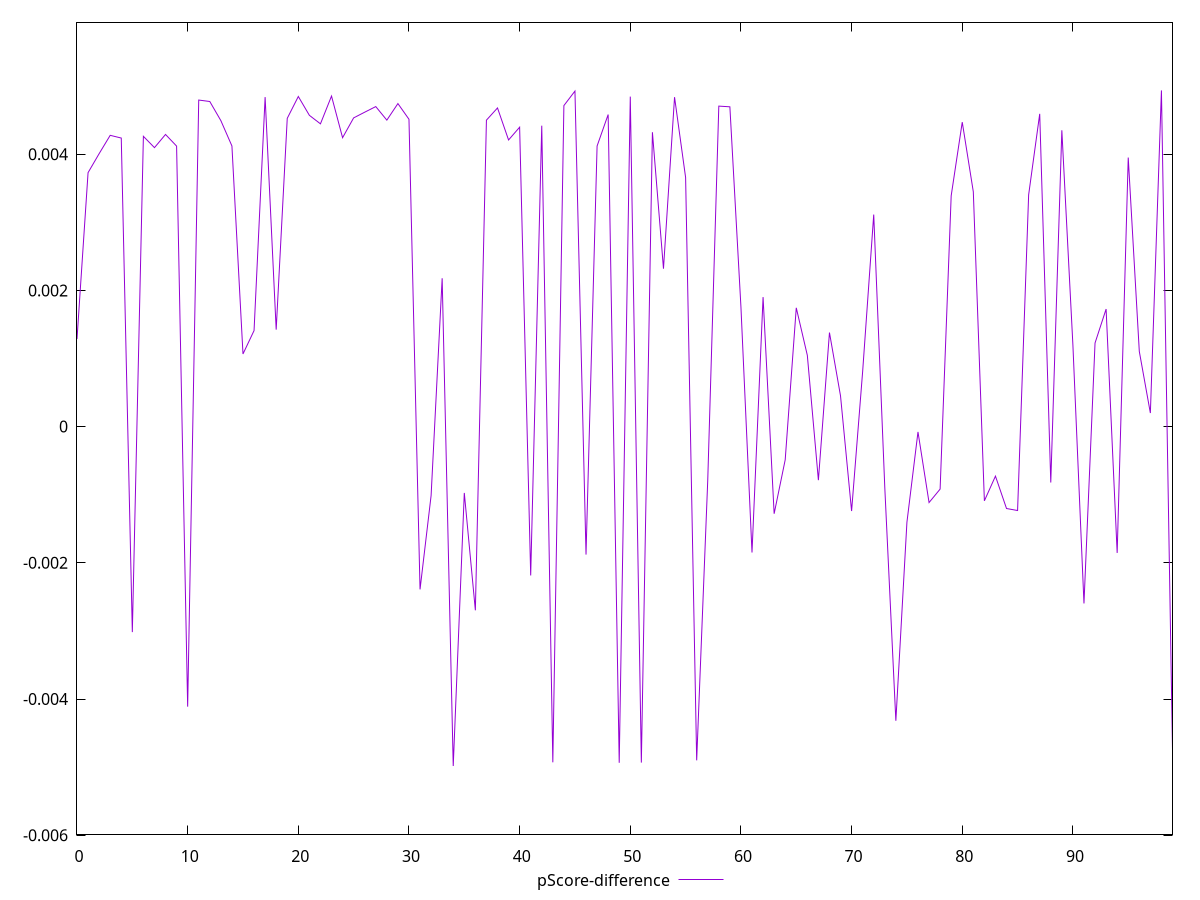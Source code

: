 reset

$pScoreDifference <<EOF
0 0.0012859787158919778
1 0.003728761661947355
2 0.004007253806842526
3 0.004276587901699158
4 0.004236605171758057
5 -0.003016524940752441
6 0.004261875337999599
7 0.004095712113384997
8 0.0042893296912548395
9 0.004118223926039
10 -0.004110874894154626
11 0.004794422108552854
12 0.004773017235218391
13 0.00449232838235325
14 0.00412024854140336
15 0.0010665634384864342
16 0.0014098110821931797
17 0.004837862590348241
18 0.0014240154999290988
19 0.004525713631269079
20 0.0048466116992255115
21 0.004570006501232626
22 0.004445213191319186
23 0.00485284961878818
24 0.004241686067959605
25 0.004532675434926192
26 0.004616172775159688
27 0.004698433007675251
28 0.004499561631417293
29 0.004742707681940073
30 0.004512201500151858
31 -0.002389841100440826
32 -0.001012275155628628
33 0.002178154023781631
34 -0.004982597250163701
35 -0.0009735693047340233
36 -0.0026965973158393775
37 0.00449922479437892
38 0.004678298265409997
39 0.004208371831568747
40 0.004395777389770594
41 -0.0021844938144696124
42 0.004417867517585328
43 -0.0049281827234285425
44 0.004713155359621579
45 0.004926145585642083
46 -0.0018788446085163946
47 0.004119458233292406
48 0.00458153460866606
49 -0.00493522854755446
50 0.0048445752461581115
51 -0.004932850445173886
52 0.004322263171036234
53 0.0023186821914196187
54 0.004836889082760476
55 0.0036571902665867295
56 -0.004899409554160017
57 -0.0007903041869914418
58 0.004705420163686358
59 0.004695280299417348
60 0.0017575989992039132
61 -0.0018479622055552758
62 0.0019016465002427152
63 -0.0012787576039251514
64 -0.000487436798730867
65 0.001744249008487686
66 0.00104651778448972
67 -0.0007862506602726027
68 0.0013808741281008396
69 0.00045055472247002015
70 -0.0012394700750389953
71 0.0008115174473484199
72 0.003112853483162703
73 -0.0008941199334931982
74 -0.004318483243707871
75 -0.001404226509065909
76 -0.0000776619541923429
77 -0.0011147314918148465
78 -0.0009170531251115888
79 0.003389198917273961
80 0.004470329937403261
81 0.0034471729788695393
82 -0.0010893517659172902
83 -0.0007268673091239686
84 -0.0012021227945174795
85 -0.0012316304118492605
86 0.0034028464872687403
87 0.004591911299459572
88 -0.0008209124294384917
89 0.004350326267751781
90 0.0011953200290141242
91 -0.002596267143939124
92 0.0012273850404140862
93 0.0017258525821057802
94 -0.0018545379663517103
95 0.00394994544534677
96 0.0011041637464447307
97 0.00019948997405461188
98 0.004935894057951917
99 -0.00474505160329175
EOF

set key outside below
set xrange [0:99]
set yrange [-0.005982597250163701:0.005935894057951917]
set trange [-0.005982597250163701:0.005935894057951917]
set terminal svg size 640, 500 enhanced background rgb 'white'
set output "report_00018_2021-02-10T15-25-16.877Z/interactive/samples/pages+cached+noadtech+nomedia/pScore-difference/values.svg"

plot $pScoreDifference title "pScore-difference" with line

reset
